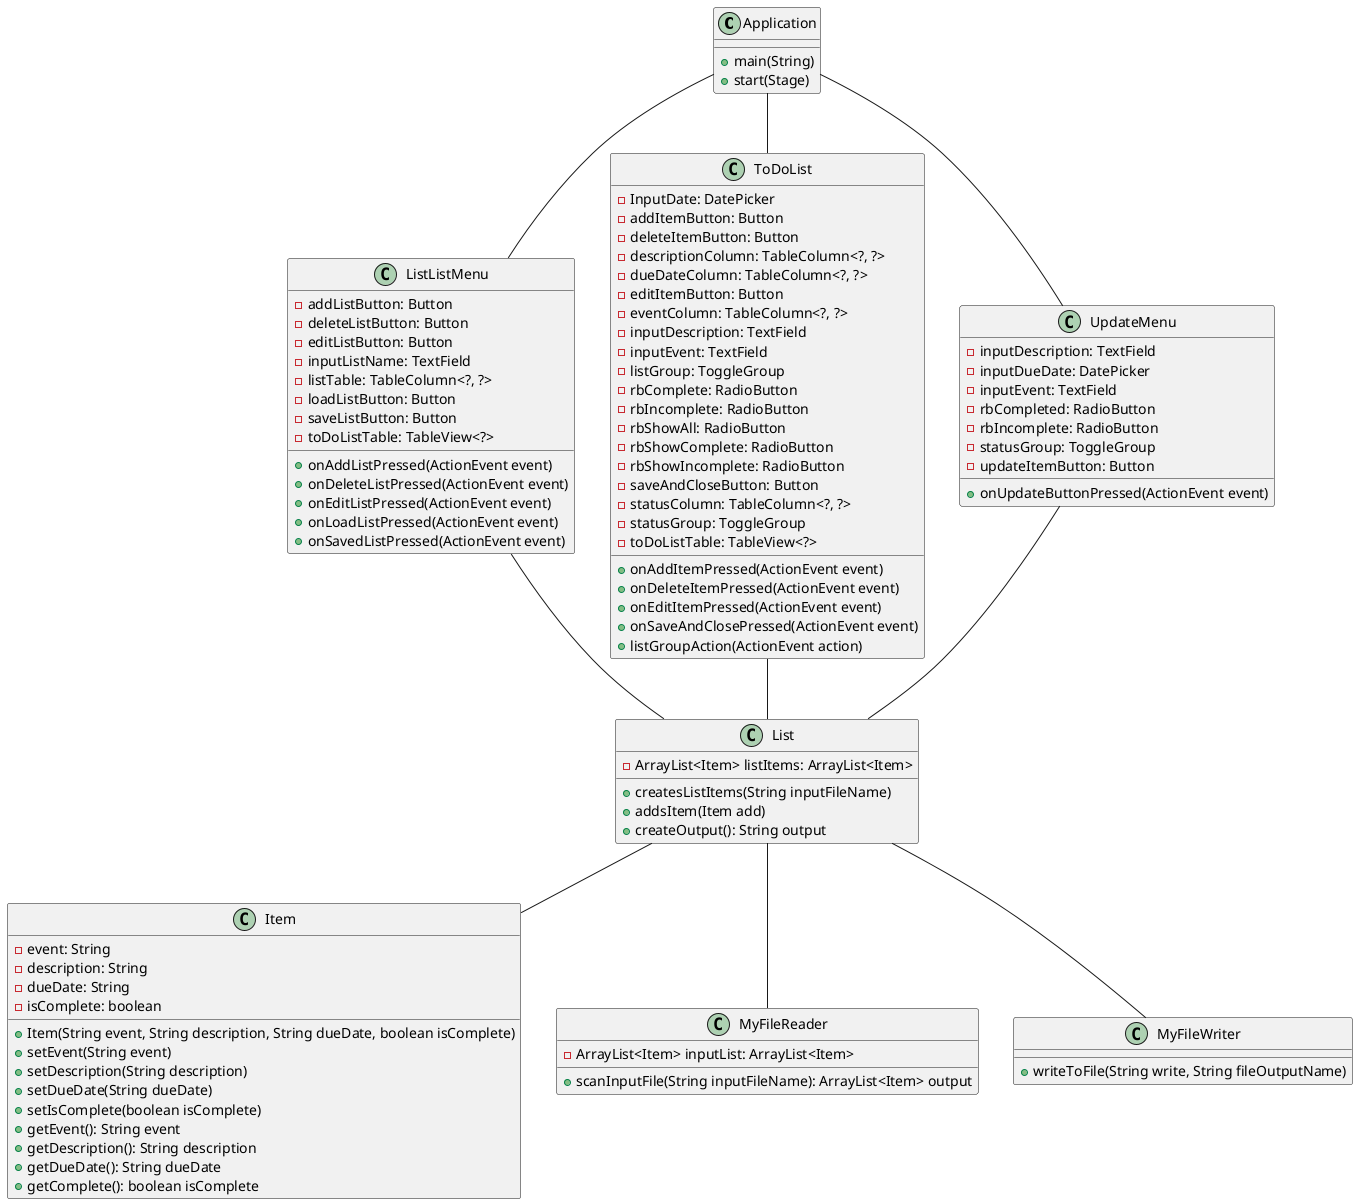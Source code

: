 @startuml
class Application{
    'Methods
    +main(String)
    +start(Stage)
}

class Item{
    'Attributes
    -event: String
    -description: String
    -dueDate: String
    -isComplete: boolean

    'Methods
    'Constructor of item
    +Item(String event, String description, String dueDate, boolean isComplete)
    'Setters
    +setEvent(String event)
    +setDescription(String description)
    +setDueDate(String dueDate)
    +setIsComplete(boolean isComplete)
    'Getters
    +getEvent(): String event
    +getDescription(): String description
    +getDueDate(): String dueDate
    +getComplete(): boolean isComplete
}

class List{
    'Attributes
    -ArrayList<Item> listItems: ArrayList<Item>

    'Methods
    +createsListItems(String inputFileName)
    +addsItem(Item add)
    +createOutput(): String output
}

class ListListMenu{
    'Attributes
    -addListButton: Button
    -deleteListButton: Button
    -editListButton: Button
    -inputListName: TextField
    -listTable: TableColumn<?, ?>
    -loadListButton: Button
    -saveListButton: Button
    -toDoListTable: TableView<?>

    'Methods
    +onAddListPressed(ActionEvent event)
    +onDeleteListPressed(ActionEvent event)
    +onEditListPressed(ActionEvent event)
    +onLoadListPressed(ActionEvent event)
    +onSavedListPressed(ActionEvent event)
}

class ToDoList{
    'Attributes
    -InputDate: DatePicker
    -addItemButton: Button
    -deleteItemButton: Button
    -descriptionColumn: TableColumn<?, ?>
    -dueDateColumn: TableColumn<?, ?>
    -editItemButton: Button
    -eventColumn: TableColumn<?, ?>
    -inputDescription: TextField
    -inputEvent: TextField
    -listGroup: ToggleGroup
    -rbComplete: RadioButton
    -rbIncomplete: RadioButton
    -rbShowAll: RadioButton
    -rbShowComplete: RadioButton
    -rbShowIncomplete: RadioButton
    -saveAndCloseButton: Button
    -statusColumn: TableColumn<?, ?>
    -statusGroup: ToggleGroup
    -toDoListTable: TableView<?>

    'Methods
    +onAddItemPressed(ActionEvent event)
    +onDeleteItemPressed(ActionEvent event)
    +onEditItemPressed(ActionEvent event)
    +onSaveAndClosePressed(ActionEvent event)
    +listGroupAction(ActionEvent action)
}

class UpdateMenu{
    'Attributes
    -inputDescription: TextField
    -inputDueDate: DatePicker
    -inputEvent: TextField
    -rbCompleted: RadioButton
    -rbIncomplete: RadioButton
    -statusGroup: ToggleGroup
    -updateItemButton: Button

    'Methods
    +onUpdateButtonPressed(ActionEvent event)
}

class MyFileReader{
    'Attributes
    -ArrayList<Item> inputList: ArrayList<Item>

    'Methods
    +scanInputFile(String inputFileName): ArrayList<Item> output
}

class MyFileWriter{
    'Methods
    +writeToFile(String write, String fileOutputName)
}

Application -- ListListMenu
Application -- ToDoList
Application -- UpdateMenu
ListListMenu -- List
ToDoList -- List
UpdateMenu -- List
List -- MyFileReader
List -- MyFileWriter
List -- Item

@enduml